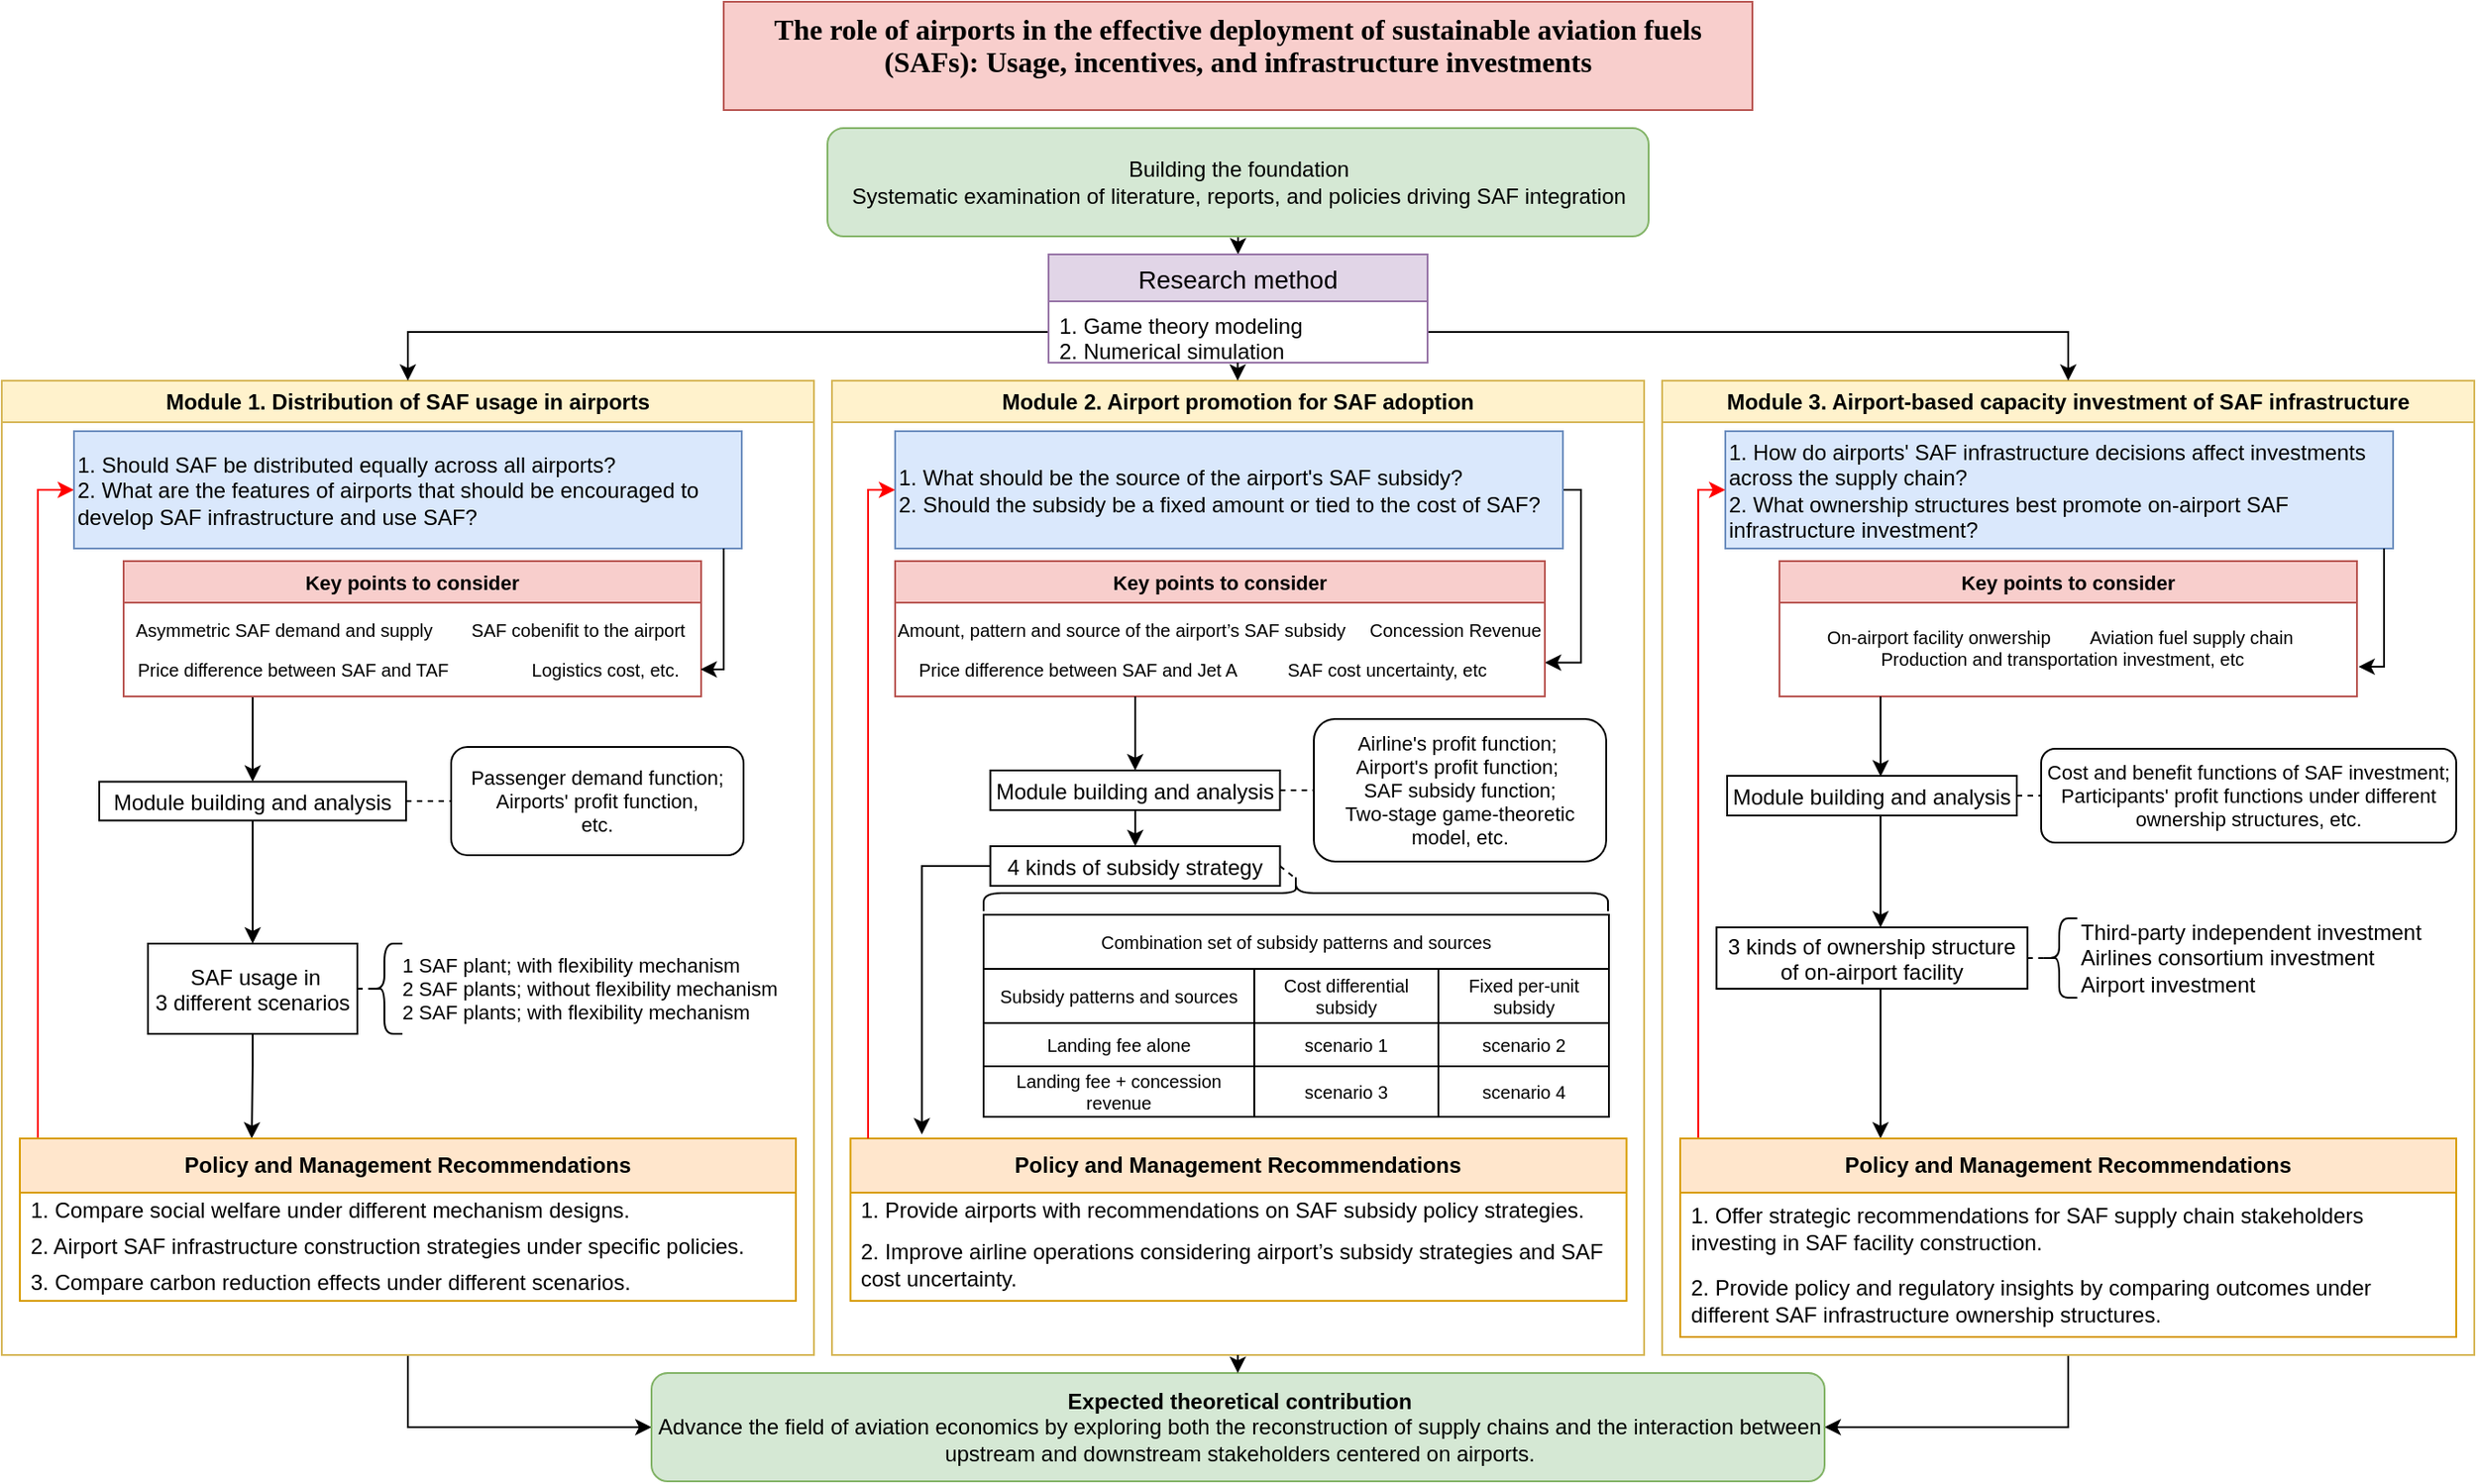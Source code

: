 <mxfile version="24.8.0">
  <diagram name="Page-1" id="e7e014a7-5840-1c2e-5031-d8a46d1fe8dd">
    <mxGraphModel dx="2603" dy="1645" grid="1" gridSize="10" guides="1" tooltips="1" connect="1" arrows="1" fold="1" page="1" pageScale="1" pageWidth="1169" pageHeight="826" background="none" math="0" shadow="0">
      <root>
        <mxCell id="0" />
        <mxCell id="1" parent="0" />
        <mxCell id="dX02OsiZjWg8V1MtrU-b-19" style="edgeStyle=orthogonalEdgeStyle;rounded=0;orthogonalLoop=1;jettySize=auto;html=1;entryX=0;entryY=0.5;entryDx=0;entryDy=0;" edge="1" parent="1" source="2" target="LJBLf-9OPQEesqbSQKG5-182">
          <mxGeometry relative="1" as="geometry" />
        </mxCell>
        <mxCell id="2" value="Module 1. Distribution of SAF usage in airports" style="swimlane;whiteSpace=wrap;fillColor=#fff2cc;strokeColor=#d6b656;" parent="1" vertex="1">
          <mxGeometry x="-270" y="140" width="450" height="540" as="geometry">
            <mxRectangle x="-270" y="142" width="90" height="30" as="alternateBounds" />
          </mxGeometry>
        </mxCell>
        <mxCell id="LJBLf-9OPQEesqbSQKG5-111" style="edgeStyle=orthogonalEdgeStyle;rounded=0;orthogonalLoop=1;jettySize=auto;html=1;entryX=0.5;entryY=0;entryDx=0;entryDy=0;fontFamily=Helvetica;fontSize=12;fontColor=default;" parent="2" source="8" target="10" edge="1">
          <mxGeometry relative="1" as="geometry" />
        </mxCell>
        <mxCell id="8" value="Module building and analysis" style="" parent="2" vertex="1">
          <mxGeometry x="54" y="222.25" width="170" height="21.5" as="geometry" />
        </mxCell>
        <mxCell id="rZtBLB-fVoA_DSwmURB1-14" style="edgeStyle=orthogonalEdgeStyle;rounded=0;orthogonalLoop=1;jettySize=auto;html=1;entryX=0.25;entryY=0;entryDx=0;entryDy=0;" parent="2" edge="1">
          <mxGeometry relative="1" as="geometry">
            <mxPoint x="139" y="338" as="sourcePoint" />
            <mxPoint x="138.5" y="420" as="targetPoint" />
            <Array as="points">
              <mxPoint x="139" y="379" />
              <mxPoint x="139" y="379" />
            </Array>
          </mxGeometry>
        </mxCell>
        <mxCell id="10" value=" SAF usage in&#xa;3 different scenarios" style="" parent="2" vertex="1">
          <mxGeometry x="81" y="312" width="116" height="50" as="geometry" />
        </mxCell>
        <mxCell id="LJBLf-9OPQEesqbSQKG5-52" value="Passenger demand function;&lt;div style=&quot;font-size: 11px;&quot;&gt;Airports&#39; profit function,&lt;/div&gt;&lt;div style=&quot;font-size: 11px;&quot;&gt;etc.&lt;/div&gt;" style="rounded=1;whiteSpace=wrap;html=1;fontSize=11;" parent="2" vertex="1">
          <mxGeometry x="249" y="203" width="162" height="60" as="geometry" />
        </mxCell>
        <mxCell id="LJBLf-9OPQEesqbSQKG5-56" value="" style="endArrow=none;dashed=1;html=1;rounded=0;exitX=1;exitY=0.5;exitDx=0;exitDy=0;entryX=0;entryY=0.5;entryDx=0;entryDy=0;" parent="2" source="8" target="LJBLf-9OPQEesqbSQKG5-52" edge="1">
          <mxGeometry width="50" height="50" relative="1" as="geometry">
            <mxPoint x="539" y="195" as="sourcePoint" />
            <mxPoint x="589" y="145" as="targetPoint" />
          </mxGeometry>
        </mxCell>
        <mxCell id="LJBLf-9OPQEesqbSQKG5-57" value="" style="shape=curlyBracket;whiteSpace=wrap;html=1;rounded=1;labelPosition=left;verticalLabelPosition=middle;align=right;verticalAlign=middle;size=0.5;rotation=0;" parent="2" vertex="1">
          <mxGeometry x="202" y="312" width="20" height="50" as="geometry" />
        </mxCell>
        <mxCell id="LJBLf-9OPQEesqbSQKG5-79" value="" style="endArrow=none;dashed=1;html=1;rounded=0;fontFamily=Helvetica;fontSize=12;fontColor=default;entryX=0.1;entryY=0.5;entryDx=0;entryDy=0;entryPerimeter=0;exitX=1;exitY=0.5;exitDx=0;exitDy=0;" parent="2" source="10" target="LJBLf-9OPQEesqbSQKG5-57" edge="1">
          <mxGeometry width="50" height="50" relative="1" as="geometry">
            <mxPoint x="169" y="305" as="sourcePoint" />
            <mxPoint x="219" y="255" as="targetPoint" />
          </mxGeometry>
        </mxCell>
        <mxCell id="rZtBLB-fVoA_DSwmURB1-30" style="edgeStyle=orthogonalEdgeStyle;rounded=0;orthogonalLoop=1;jettySize=auto;html=1;entryX=0;entryY=0.5;entryDx=0;entryDy=0;strokeColor=#FF0000;" parent="2" source="LJBLf-9OPQEesqbSQKG5-73" target="LJBLf-9OPQEesqbSQKG5-71" edge="1">
          <mxGeometry relative="1" as="geometry">
            <Array as="points">
              <mxPoint x="20" y="60" />
            </Array>
          </mxGeometry>
        </mxCell>
        <mxCell id="LJBLf-9OPQEesqbSQKG5-73" value="&lt;span style=&quot;font-weight: 700;&quot;&gt;Policy and Management Recommendations&lt;/span&gt;" style="swimlane;fontStyle=0;childLayout=stackLayout;horizontal=1;startSize=30;horizontalStack=0;resizeParent=1;resizeParentMax=0;resizeLast=0;collapsible=1;marginBottom=0;whiteSpace=wrap;html=1;align=center;verticalAlign=middle;fontFamily=Helvetica;fontSize=12;fillColor=#ffe6cc;strokeColor=#d79b00;" parent="2" vertex="1">
          <mxGeometry x="10" y="420" width="430" height="90" as="geometry" />
        </mxCell>
        <mxCell id="LJBLf-9OPQEesqbSQKG5-74" value="1. Compare social welfare under different mechanism designs." style="text;strokeColor=none;fillColor=none;align=left;verticalAlign=middle;spacingLeft=4;spacingRight=4;overflow=hidden;points=[[0,0.5],[1,0.5]];portConstraint=eastwest;rotatable=0;whiteSpace=wrap;html=1;fontFamily=Helvetica;fontSize=12;fontColor=default;" parent="LJBLf-9OPQEesqbSQKG5-73" vertex="1">
          <mxGeometry y="30" width="430" height="20" as="geometry" />
        </mxCell>
        <mxCell id="LJBLf-9OPQEesqbSQKG5-75" value="2. Airport SAF infrastructure construction strategies under specific policies." style="text;strokeColor=none;fillColor=none;align=left;verticalAlign=middle;spacingLeft=4;spacingRight=4;overflow=hidden;points=[[0,0.5],[1,0.5]];portConstraint=eastwest;rotatable=0;whiteSpace=wrap;html=1;fontFamily=Helvetica;fontSize=12;fontColor=default;" parent="LJBLf-9OPQEesqbSQKG5-73" vertex="1">
          <mxGeometry y="50" width="430" height="20" as="geometry" />
        </mxCell>
        <mxCell id="LJBLf-9OPQEesqbSQKG5-76" value="3. Compare carbon reduction effects under different scenarios." style="text;strokeColor=none;fillColor=none;align=left;verticalAlign=middle;spacingLeft=4;spacingRight=4;overflow=hidden;points=[[0,0.5],[1,0.5]];portConstraint=eastwest;rotatable=0;whiteSpace=wrap;html=1;fontFamily=Helvetica;fontSize=12;fontColor=default;" parent="LJBLf-9OPQEesqbSQKG5-73" vertex="1">
          <mxGeometry y="70" width="430" height="20" as="geometry" />
        </mxCell>
        <mxCell id="LJBLf-9OPQEesqbSQKG5-71" value="1. Should SAF be distributed equally across all airports?&amp;nbsp;&lt;div&gt;&lt;span style=&quot;background-color: initial;&quot;&gt;2. What are the features of airports that should be encouraged to develop SAF infrastructure and use SAF?&lt;/span&gt;&lt;br&gt;&lt;/div&gt;" style="text;strokeColor=#6c8ebf;fillColor=#dae8fc;html=1;whiteSpace=wrap;verticalAlign=middle;overflow=hidden;" parent="2" vertex="1">
          <mxGeometry x="40" y="28" width="370" height="65" as="geometry" />
        </mxCell>
        <mxCell id="LJBLf-9OPQEesqbSQKG5-60" value="&lt;span style=&quot;background-color: initial; font-size: 11px;&quot;&gt;1 SAF plant; with flexibility mechanism&amp;nbsp;&lt;/span&gt;&lt;br style=&quot;font-size: 11px;&quot;&gt;&lt;span style=&quot;background-color: initial; font-size: 11px;&quot;&gt;2 SAF plants; without flexibility mechanism&lt;/span&gt;&lt;br style=&quot;font-size: 11px;&quot;&gt;&lt;span style=&quot;background-color: initial; font-size: 11px;&quot;&gt;2 SAF plants; with flexibility mechanism&lt;/span&gt;" style="text;strokeColor=none;fillColor=none;html=1;whiteSpace=wrap;verticalAlign=middle;overflow=hidden;fontSize=11;" parent="2" vertex="1">
          <mxGeometry x="220" y="308" width="210" height="58" as="geometry" />
        </mxCell>
        <mxCell id="dX02OsiZjWg8V1MtrU-b-23" style="edgeStyle=orthogonalEdgeStyle;rounded=0;orthogonalLoop=1;jettySize=auto;html=1;entryX=0.5;entryY=0;entryDx=0;entryDy=0;" edge="1" parent="2" source="lu8GZyo01GJMkmbSmP88-20" target="8">
          <mxGeometry relative="1" as="geometry">
            <Array as="points">
              <mxPoint x="139" y="190" />
              <mxPoint x="139" y="190" />
            </Array>
          </mxGeometry>
        </mxCell>
        <mxCell id="lu8GZyo01GJMkmbSmP88-20" value="Key points to consider" style="swimlane;fillColor=#f8cecc;strokeColor=#b85450;fontSize=11;" parent="2" vertex="1">
          <mxGeometry x="67.5" y="100" width="320" height="75" as="geometry" />
        </mxCell>
        <mxCell id="lu8GZyo01GJMkmbSmP88-22" value="Asymmetric SAF demand and supply" style="text;html=1;align=center;verticalAlign=middle;resizable=0;points=[];autosize=1;strokeColor=none;fillColor=none;fontSize=10;" parent="lu8GZyo01GJMkmbSmP88-20" vertex="1">
          <mxGeometry x="-7" y="22.5" width="190" height="30" as="geometry" />
        </mxCell>
        <mxCell id="lu8GZyo01GJMkmbSmP88-24" value="&lt;font style=&quot;font-size: 10px;&quot;&gt;Price difference between SAF and TAF&lt;/font&gt;" style="text;html=1;align=center;verticalAlign=middle;resizable=0;points=[];autosize=1;strokeColor=none;fillColor=none;fontSize=9;" parent="lu8GZyo01GJMkmbSmP88-20" vertex="1">
          <mxGeometry x="-7" y="45" width="200" height="30" as="geometry" />
        </mxCell>
        <mxCell id="lu8GZyo01GJMkmbSmP88-21" value="SAF cobenifit to the airport" style="text;html=1;align=center;verticalAlign=middle;resizable=0;points=[];autosize=1;strokeColor=none;fillColor=none;fontSize=10;" parent="lu8GZyo01GJMkmbSmP88-20" vertex="1">
          <mxGeometry x="181" y="22.5" width="140" height="30" as="geometry" />
        </mxCell>
        <mxCell id="lu8GZyo01GJMkmbSmP88-23" value="Logistics cost, etc." style="text;html=1;align=center;verticalAlign=middle;resizable=0;points=[];autosize=1;strokeColor=none;fillColor=none;fontSize=10;" parent="lu8GZyo01GJMkmbSmP88-20" vertex="1">
          <mxGeometry x="211" y="45" width="110" height="30" as="geometry" />
        </mxCell>
        <mxCell id="rZtBLB-fVoA_DSwmURB1-32" style="edgeStyle=orthogonalEdgeStyle;rounded=0;orthogonalLoop=1;jettySize=auto;html=1;entryX=0.988;entryY=0.5;entryDx=0;entryDy=0;entryPerimeter=0;" parent="2" source="LJBLf-9OPQEesqbSQKG5-71" target="lu8GZyo01GJMkmbSmP88-23" edge="1">
          <mxGeometry relative="1" as="geometry">
            <Array as="points">
              <mxPoint x="400" y="160" />
            </Array>
          </mxGeometry>
        </mxCell>
        <mxCell id="3" value="Module 2. Airport promotion for SAF adoption" style="swimlane;whiteSpace=wrap;fillColor=#fff2cc;strokeColor=#d6b656;" parent="1" vertex="1">
          <mxGeometry x="190" y="140" width="450" height="540" as="geometry" />
        </mxCell>
        <mxCell id="dX02OsiZjWg8V1MtrU-b-27" style="edgeStyle=orthogonalEdgeStyle;rounded=0;orthogonalLoop=1;jettySize=auto;html=1;entryX=1;entryY=0.75;entryDx=0;entryDy=0;" edge="1" parent="3" source="LJBLf-9OPQEesqbSQKG5-85" target="lu8GZyo01GJMkmbSmP88-28">
          <mxGeometry relative="1" as="geometry">
            <Array as="points">
              <mxPoint x="415" y="61" />
              <mxPoint x="415" y="156" />
            </Array>
          </mxGeometry>
        </mxCell>
        <mxCell id="LJBLf-9OPQEesqbSQKG5-85" value="1. What should be the source of the airport&#39;s SAF subsidy?&amp;nbsp;&lt;div&gt;2. Should the subsidy be a fixed amount or tied to the cost of SAF?&amp;nbsp;&lt;/div&gt;" style="text;strokeColor=#6c8ebf;fillColor=#dae8fc;html=1;whiteSpace=wrap;verticalAlign=middle;overflow=hidden;" parent="3" vertex="1">
          <mxGeometry x="35" y="28" width="370" height="65" as="geometry" />
        </mxCell>
        <mxCell id="LJBLf-9OPQEesqbSQKG5-116" style="edgeStyle=orthogonalEdgeStyle;rounded=0;orthogonalLoop=1;jettySize=auto;html=1;entryX=0.5;entryY=0;entryDx=0;entryDy=0;fontFamily=Helvetica;fontSize=12;fontColor=default;" parent="3" source="LJBLf-9OPQEesqbSQKG5-117" target="LJBLf-9OPQEesqbSQKG5-118" edge="1">
          <mxGeometry relative="1" as="geometry" />
        </mxCell>
        <mxCell id="LJBLf-9OPQEesqbSQKG5-117" value="Module building and analysis" style="" parent="3" vertex="1">
          <mxGeometry x="87.75" y="216" width="160.5" height="22" as="geometry" />
        </mxCell>
        <mxCell id="LJBLf-9OPQEesqbSQKG5-118" value="4 kinds of subsidy strategy" style="" parent="3" vertex="1">
          <mxGeometry x="87.75" y="258" width="160.5" height="22" as="geometry" />
        </mxCell>
        <mxCell id="LJBLf-9OPQEesqbSQKG5-119" value="Airline&#39;s profit function;&amp;nbsp;&lt;div&gt;Airport&#39;s profit function;&amp;nbsp;&lt;/div&gt;&lt;div&gt;SAF subsidy function;&lt;br&gt;&lt;div style=&quot;font-size: 11px;&quot;&gt;Two-stage game-theoretic model,&amp;nbsp;&lt;span style=&quot;background-color: initial; font-size: 11px;&quot;&gt;etc.&lt;/span&gt;&lt;/div&gt;&lt;/div&gt;" style="rounded=1;whiteSpace=wrap;html=1;fontSize=11;" parent="3" vertex="1">
          <mxGeometry x="267" y="187.5" width="162" height="79" as="geometry" />
        </mxCell>
        <mxCell id="LJBLf-9OPQEesqbSQKG5-120" value="" style="endArrow=none;dashed=1;html=1;rounded=0;exitX=1;exitY=0.5;exitDx=0;exitDy=0;entryX=0;entryY=0.5;entryDx=0;entryDy=0;" parent="3" source="LJBLf-9OPQEesqbSQKG5-117" target="LJBLf-9OPQEesqbSQKG5-119" edge="1">
          <mxGeometry width="50" height="50" relative="1" as="geometry">
            <mxPoint x="548.5" y="210" as="sourcePoint" />
            <mxPoint x="598.5" y="160" as="targetPoint" />
          </mxGeometry>
        </mxCell>
        <mxCell id="LJBLf-9OPQEesqbSQKG5-121" value="" style="shape=curlyBracket;whiteSpace=wrap;html=1;rounded=1;labelPosition=left;verticalLabelPosition=middle;align=right;verticalAlign=middle;size=0.5;rotation=90;" parent="3" vertex="1">
          <mxGeometry x="247" y="111" width="20" height="346" as="geometry" />
        </mxCell>
        <mxCell id="LJBLf-9OPQEesqbSQKG5-122" value="" style="endArrow=none;dashed=1;html=1;rounded=0;fontFamily=Helvetica;fontSize=12;fontColor=default;entryX=0.1;entryY=0.5;entryDx=0;entryDy=0;entryPerimeter=0;exitX=1;exitY=0.5;exitDx=0;exitDy=0;" parent="3" source="LJBLf-9OPQEesqbSQKG5-118" target="LJBLf-9OPQEesqbSQKG5-121" edge="1">
          <mxGeometry width="50" height="50" relative="1" as="geometry">
            <mxPoint x="167" y="326" as="sourcePoint" />
            <mxPoint x="228.5" y="217" as="targetPoint" />
          </mxGeometry>
        </mxCell>
        <mxCell id="LJBLf-9OPQEesqbSQKG5-123" value="Combination set of subsidy patterns and sources" style="shape=table;startSize=30;container=1;collapsible=0;childLayout=tableLayout;strokeColor=default;align=center;verticalAlign=middle;fillColor=none;gradientColor=none;fontSize=10;" parent="3" vertex="1">
          <mxGeometry x="84" y="296" width="346.5" height="112" as="geometry" />
        </mxCell>
        <mxCell id="LJBLf-9OPQEesqbSQKG5-124" value="" style="shape=tableRow;horizontal=0;startSize=0;swimlaneHead=0;swimlaneBody=0;strokeColor=inherit;top=0;left=0;bottom=0;right=0;collapsible=0;dropTarget=0;fillColor=none;points=[[0,0.5],[1,0.5]];portConstraint=eastwest;fontSize=16;align=left;verticalAlign=middle;fontFamily=Helvetica;fontColor=default;" parent="LJBLf-9OPQEesqbSQKG5-123" vertex="1">
          <mxGeometry y="30" width="346.5" height="30" as="geometry" />
        </mxCell>
        <mxCell id="LJBLf-9OPQEesqbSQKG5-125" value="Subsidy patterns and sources" style="shape=partialRectangle;html=1;whiteSpace=wrap;connectable=0;strokeColor=inherit;overflow=hidden;fillColor=none;top=0;left=0;bottom=0;right=0;pointerEvents=1;align=center;verticalAlign=middle;fontSize=10;" parent="LJBLf-9OPQEesqbSQKG5-124" vertex="1">
          <mxGeometry width="150" height="30" as="geometry">
            <mxRectangle width="150" height="30" as="alternateBounds" />
          </mxGeometry>
        </mxCell>
        <mxCell id="LJBLf-9OPQEesqbSQKG5-126" value="Cost differential subsidy" style="shape=partialRectangle;html=1;whiteSpace=wrap;connectable=0;strokeColor=inherit;overflow=hidden;fillColor=none;top=0;left=0;bottom=0;right=0;pointerEvents=1;align=center;verticalAlign=middle;fontSize=10;" parent="LJBLf-9OPQEesqbSQKG5-124" vertex="1">
          <mxGeometry x="150" width="102" height="30" as="geometry">
            <mxRectangle width="102" height="30" as="alternateBounds" />
          </mxGeometry>
        </mxCell>
        <mxCell id="LJBLf-9OPQEesqbSQKG5-127" value="Fixed per-unit subsidy" style="shape=partialRectangle;html=1;whiteSpace=wrap;connectable=0;strokeColor=inherit;overflow=hidden;fillColor=none;top=0;left=0;bottom=0;right=0;pointerEvents=1;align=center;verticalAlign=middle;fontSize=10;" parent="LJBLf-9OPQEesqbSQKG5-124" vertex="1">
          <mxGeometry x="252" width="95" height="30" as="geometry">
            <mxRectangle width="95" height="30" as="alternateBounds" />
          </mxGeometry>
        </mxCell>
        <mxCell id="LJBLf-9OPQEesqbSQKG5-128" value="" style="shape=tableRow;horizontal=0;startSize=0;swimlaneHead=0;swimlaneBody=0;strokeColor=inherit;top=0;left=0;bottom=0;right=0;collapsible=0;dropTarget=0;fillColor=none;points=[[0,0.5],[1,0.5]];portConstraint=eastwest;fontSize=16;align=left;verticalAlign=middle;fontFamily=Helvetica;fontColor=default;" parent="LJBLf-9OPQEesqbSQKG5-123" vertex="1">
          <mxGeometry y="60" width="346.5" height="24" as="geometry" />
        </mxCell>
        <mxCell id="LJBLf-9OPQEesqbSQKG5-129" value="Landing fee alone" style="shape=partialRectangle;html=1;whiteSpace=wrap;connectable=0;strokeColor=inherit;overflow=hidden;fillColor=none;top=0;left=0;bottom=0;right=0;pointerEvents=1;align=center;verticalAlign=middle;fontSize=10;" parent="LJBLf-9OPQEesqbSQKG5-128" vertex="1">
          <mxGeometry width="150" height="24" as="geometry">
            <mxRectangle width="150" height="24" as="alternateBounds" />
          </mxGeometry>
        </mxCell>
        <mxCell id="LJBLf-9OPQEesqbSQKG5-130" value="scenario 1" style="shape=partialRectangle;html=1;whiteSpace=wrap;connectable=0;strokeColor=inherit;overflow=hidden;fillColor=none;top=0;left=0;bottom=0;right=0;pointerEvents=1;fontSize=10;align=center;verticalAlign=middle;fontFamily=Helvetica;fontColor=default;" parent="LJBLf-9OPQEesqbSQKG5-128" vertex="1">
          <mxGeometry x="150" width="102" height="24" as="geometry">
            <mxRectangle width="102" height="24" as="alternateBounds" />
          </mxGeometry>
        </mxCell>
        <mxCell id="LJBLf-9OPQEesqbSQKG5-131" value="scenario 2" style="shape=partialRectangle;html=1;whiteSpace=wrap;connectable=0;strokeColor=inherit;overflow=hidden;fillColor=none;top=0;left=0;bottom=0;right=0;pointerEvents=1;fontSize=10;align=center;verticalAlign=middle;fontFamily=Helvetica;fontColor=default;" parent="LJBLf-9OPQEesqbSQKG5-128" vertex="1">
          <mxGeometry x="252" width="95" height="24" as="geometry">
            <mxRectangle width="95" height="24" as="alternateBounds" />
          </mxGeometry>
        </mxCell>
        <mxCell id="LJBLf-9OPQEesqbSQKG5-132" value="" style="shape=tableRow;horizontal=0;startSize=0;swimlaneHead=0;swimlaneBody=0;strokeColor=inherit;top=0;left=0;bottom=0;right=0;collapsible=0;dropTarget=0;fillColor=none;points=[[0,0.5],[1,0.5]];portConstraint=eastwest;fontSize=16;align=left;verticalAlign=middle;fontFamily=Helvetica;fontColor=default;" parent="LJBLf-9OPQEesqbSQKG5-123" vertex="1">
          <mxGeometry y="84" width="346.5" height="28" as="geometry" />
        </mxCell>
        <mxCell id="LJBLf-9OPQEesqbSQKG5-133" value="Landing fee + concession revenue" style="shape=partialRectangle;html=1;whiteSpace=wrap;connectable=0;strokeColor=inherit;overflow=hidden;fillColor=none;top=0;left=0;bottom=0;right=0;pointerEvents=1;align=center;verticalAlign=middle;fontSize=10;" parent="LJBLf-9OPQEesqbSQKG5-132" vertex="1">
          <mxGeometry width="150" height="28" as="geometry">
            <mxRectangle width="150" height="28" as="alternateBounds" />
          </mxGeometry>
        </mxCell>
        <mxCell id="LJBLf-9OPQEesqbSQKG5-134" value="scenario 3" style="shape=partialRectangle;html=1;whiteSpace=wrap;connectable=0;strokeColor=inherit;overflow=hidden;fillColor=none;top=0;left=0;bottom=0;right=0;pointerEvents=1;fontSize=10;align=center;verticalAlign=middle;fontFamily=Helvetica;fontColor=default;" parent="LJBLf-9OPQEesqbSQKG5-132" vertex="1">
          <mxGeometry x="150" width="102" height="28" as="geometry">
            <mxRectangle width="102" height="28" as="alternateBounds" />
          </mxGeometry>
        </mxCell>
        <mxCell id="LJBLf-9OPQEesqbSQKG5-135" value="scenario 4" style="shape=partialRectangle;html=1;whiteSpace=wrap;connectable=0;strokeColor=inherit;overflow=hidden;fillColor=none;top=0;left=0;bottom=0;right=0;pointerEvents=1;fontSize=10;align=center;verticalAlign=middle;fontFamily=Helvetica;fontColor=default;" parent="LJBLf-9OPQEesqbSQKG5-132" vertex="1">
          <mxGeometry x="252" width="95" height="28" as="geometry">
            <mxRectangle width="95" height="28" as="alternateBounds" />
          </mxGeometry>
        </mxCell>
        <mxCell id="LJBLf-9OPQEesqbSQKG5-137" value="&lt;span style=&quot;font-weight: 700;&quot;&gt;Policy and Management Recommendations&lt;/span&gt;" style="swimlane;fontStyle=0;childLayout=stackLayout;horizontal=1;startSize=30;horizontalStack=0;resizeParent=1;resizeParentMax=0;resizeLast=0;collapsible=1;marginBottom=0;whiteSpace=wrap;html=1;align=center;verticalAlign=middle;fontFamily=Helvetica;fontSize=12;fillColor=#ffe6cc;strokeColor=#d79b00;" parent="3" vertex="1">
          <mxGeometry x="10.25" y="420" width="430" height="90" as="geometry" />
        </mxCell>
        <mxCell id="LJBLf-9OPQEesqbSQKG5-138" value="1. Provide airports with recommendations on SAF subsidy policy strategies." style="text;strokeColor=none;fillColor=none;align=left;verticalAlign=middle;spacingLeft=4;spacingRight=4;overflow=hidden;points=[[0,0.5],[1,0.5]];portConstraint=eastwest;rotatable=0;whiteSpace=wrap;html=1;fontFamily=Helvetica;fontSize=12;fontColor=default;" parent="LJBLf-9OPQEesqbSQKG5-137" vertex="1">
          <mxGeometry y="30" width="430" height="20" as="geometry" />
        </mxCell>
        <mxCell id="LJBLf-9OPQEesqbSQKG5-139" value="2. Improve airline operations considering airport’s subsidy strategies and SAF cost uncertainty." style="text;strokeColor=none;fillColor=none;align=left;verticalAlign=middle;spacingLeft=4;spacingRight=4;overflow=hidden;points=[[0,0.5],[1,0.5]];portConstraint=eastwest;rotatable=0;whiteSpace=wrap;html=1;fontFamily=Helvetica;fontSize=12;fontColor=default;" parent="LJBLf-9OPQEesqbSQKG5-137" vertex="1">
          <mxGeometry y="50" width="430" height="40" as="geometry" />
        </mxCell>
        <mxCell id="lu8GZyo01GJMkmbSmP88-28" value="Key points to consider" style="swimlane;fillColor=#f8cecc;strokeColor=#b85450;fontSize=11;" parent="3" vertex="1">
          <mxGeometry x="35" y="100" width="360" height="75" as="geometry" />
        </mxCell>
        <mxCell id="lu8GZyo01GJMkmbSmP88-30" value="Amount, pattern and source of the airport’s SAF subsidy" style="text;html=1;align=center;verticalAlign=middle;resizable=0;points=[];autosize=1;strokeColor=none;fillColor=none;fontSize=10;" parent="lu8GZyo01GJMkmbSmP88-28" vertex="1">
          <mxGeometry x="-10" y="22.5" width="270" height="30" as="geometry" />
        </mxCell>
        <mxCell id="lu8GZyo01GJMkmbSmP88-32" value="Price difference between SAF and Jet A&amp;nbsp; &amp;nbsp; &amp;nbsp; &amp;nbsp; &amp;nbsp; SAF cost uncertainty, etc" style="text;html=1;align=center;verticalAlign=middle;resizable=0;points=[];autosize=1;strokeColor=none;fillColor=none;fontSize=10;" parent="lu8GZyo01GJMkmbSmP88-28" vertex="1">
          <mxGeometry y="45" width="340" height="30" as="geometry" />
        </mxCell>
        <mxCell id="dX02OsiZjWg8V1MtrU-b-26" value="&lt;span style=&quot;font-size: 10px;&quot;&gt;Concession Revenue&lt;/span&gt;" style="text;html=1;align=center;verticalAlign=middle;resizable=0;points=[];autosize=1;strokeColor=none;fillColor=none;fontSize=10;" vertex="1" parent="lu8GZyo01GJMkmbSmP88-28">
          <mxGeometry x="250" y="22.5" width="120" height="30" as="geometry" />
        </mxCell>
        <mxCell id="lu8GZyo01GJMkmbSmP88-34" style="edgeStyle=orthogonalEdgeStyle;rounded=0;orthogonalLoop=1;jettySize=auto;html=1;entryX=0.5;entryY=0;entryDx=0;entryDy=0;" parent="3" source="lu8GZyo01GJMkmbSmP88-32" target="LJBLf-9OPQEesqbSQKG5-117" edge="1">
          <mxGeometry relative="1" as="geometry">
            <Array as="points">
              <mxPoint x="168" y="198" />
              <mxPoint x="168" y="198" />
            </Array>
          </mxGeometry>
        </mxCell>
        <mxCell id="rZtBLB-fVoA_DSwmURB1-21" style="edgeStyle=orthogonalEdgeStyle;rounded=0;orthogonalLoop=1;jettySize=auto;html=1;entryX=0;entryY=0.5;entryDx=0;entryDy=0;strokeColor=#FF0000;" parent="3" source="LJBLf-9OPQEesqbSQKG5-137" target="LJBLf-9OPQEesqbSQKG5-85" edge="1">
          <mxGeometry relative="1" as="geometry">
            <Array as="points">
              <mxPoint x="20" y="61" />
            </Array>
          </mxGeometry>
        </mxCell>
        <mxCell id="rZtBLB-fVoA_DSwmURB1-28" style="edgeStyle=orthogonalEdgeStyle;rounded=0;orthogonalLoop=1;jettySize=auto;html=1;entryX=0.092;entryY=-0.025;entryDx=0;entryDy=0;entryPerimeter=0;" parent="3" source="LJBLf-9OPQEesqbSQKG5-118" target="LJBLf-9OPQEesqbSQKG5-137" edge="1">
          <mxGeometry relative="1" as="geometry">
            <Array as="points">
              <mxPoint x="50" y="269" />
            </Array>
          </mxGeometry>
        </mxCell>
        <mxCell id="dX02OsiZjWg8V1MtrU-b-21" style="edgeStyle=orthogonalEdgeStyle;rounded=0;orthogonalLoop=1;jettySize=auto;html=1;entryX=1;entryY=0.5;entryDx=0;entryDy=0;" edge="1" parent="1" source="4" target="LJBLf-9OPQEesqbSQKG5-182">
          <mxGeometry relative="1" as="geometry" />
        </mxCell>
        <mxCell id="4" value="Module 3. Airport-based capacity investment of SAF infrastructure" style="swimlane;whiteSpace=wrap;fillColor=#fff2cc;strokeColor=#d6b656;" parent="1" vertex="1">
          <mxGeometry x="650" y="140" width="450" height="540" as="geometry" />
        </mxCell>
        <mxCell id="LJBLf-9OPQEesqbSQKG5-153" value="&lt;div&gt;1. How do airports&#39; SAF infrastructure decisions affect investments across the supply chain?&lt;/div&gt;&lt;div&gt;2. What ownership structures best promote on-airport SAF infrastructure investment?&lt;/div&gt;" style="text;strokeColor=#6c8ebf;fillColor=#dae8fc;html=1;whiteSpace=wrap;verticalAlign=middle;overflow=hidden;" parent="4" vertex="1">
          <mxGeometry x="35" y="28" width="370" height="65" as="geometry" />
        </mxCell>
        <mxCell id="LJBLf-9OPQEesqbSQKG5-172" value="" style="edgeStyle=orthogonalEdgeStyle;rounded=0;orthogonalLoop=1;jettySize=auto;html=1;fontFamily=Helvetica;fontSize=12;fontColor=default;" parent="4" source="LJBLf-9OPQEesqbSQKG5-156" target="LJBLf-9OPQEesqbSQKG5-158" edge="1">
          <mxGeometry relative="1" as="geometry">
            <Array as="points">
              <mxPoint x="121" y="245" />
              <mxPoint x="121" y="245" />
            </Array>
          </mxGeometry>
        </mxCell>
        <mxCell id="LJBLf-9OPQEesqbSQKG5-156" value="Module building and analysis" style="" parent="4" vertex="1">
          <mxGeometry x="36" y="219" width="160.5" height="22" as="geometry" />
        </mxCell>
        <mxCell id="LJBLf-9OPQEesqbSQKG5-157" value="Cost and benefit functions of SAF investment;&lt;div&gt;Participants&#39; profit functions under different ownership structures, etc.&lt;br&gt;&lt;/div&gt;" style="rounded=1;whiteSpace=wrap;html=1;fontSize=11;" parent="4" vertex="1">
          <mxGeometry x="210" y="204" width="230" height="52" as="geometry" />
        </mxCell>
        <mxCell id="rZtBLB-fVoA_DSwmURB1-25" style="edgeStyle=orthogonalEdgeStyle;rounded=0;orthogonalLoop=1;jettySize=auto;html=1;" parent="4" edge="1">
          <mxGeometry relative="1" as="geometry">
            <mxPoint x="121" y="420" as="targetPoint" />
            <mxPoint x="121" y="337.0" as="sourcePoint" />
            <Array as="points">
              <mxPoint x="121" y="374" />
              <mxPoint x="121" y="374" />
            </Array>
          </mxGeometry>
        </mxCell>
        <mxCell id="LJBLf-9OPQEesqbSQKG5-158" value="3 kinds of ownership structure&#xa;of on-airport facility" style="" parent="4" vertex="1">
          <mxGeometry x="30.13" y="303" width="172.25" height="34" as="geometry" />
        </mxCell>
        <mxCell id="LJBLf-9OPQEesqbSQKG5-159" value="" style="shape=curlyBracket;whiteSpace=wrap;html=1;rounded=1;labelPosition=left;verticalLabelPosition=middle;align=right;verticalAlign=middle;size=0.5;rotation=0;" parent="4" vertex="1">
          <mxGeometry x="210" y="298" width="20" height="44" as="geometry" />
        </mxCell>
        <mxCell id="LJBLf-9OPQEesqbSQKG5-161" value="" style="endArrow=none;dashed=1;html=1;rounded=0;fontFamily=Helvetica;fontSize=12;fontColor=default;entryX=0.1;entryY=0.5;entryDx=0;entryDy=0;entryPerimeter=0;exitX=1;exitY=0.5;exitDx=0;exitDy=0;" parent="4" source="LJBLf-9OPQEesqbSQKG5-158" target="LJBLf-9OPQEesqbSQKG5-159" edge="1">
          <mxGeometry width="50" height="50" relative="1" as="geometry">
            <mxPoint x="127.25" y="288" as="sourcePoint" />
            <mxPoint x="177.25" y="238" as="targetPoint" />
          </mxGeometry>
        </mxCell>
        <mxCell id="rZtBLB-fVoA_DSwmURB1-29" style="edgeStyle=orthogonalEdgeStyle;rounded=0;orthogonalLoop=1;jettySize=auto;html=1;entryX=0;entryY=0.5;entryDx=0;entryDy=0;strokeColor=#FF0000;" parent="4" source="LJBLf-9OPQEesqbSQKG5-163" target="LJBLf-9OPQEesqbSQKG5-153" edge="1">
          <mxGeometry relative="1" as="geometry">
            <Array as="points">
              <mxPoint x="20" y="60" />
            </Array>
          </mxGeometry>
        </mxCell>
        <mxCell id="LJBLf-9OPQEesqbSQKG5-163" value="&lt;span style=&quot;font-weight: 700;&quot;&gt;Policy and Management Recommendations&lt;/span&gt;" style="swimlane;fontStyle=0;childLayout=stackLayout;horizontal=1;startSize=30;horizontalStack=0;resizeParent=1;resizeParentMax=0;resizeLast=0;collapsible=1;marginBottom=0;whiteSpace=wrap;html=1;align=center;verticalAlign=middle;fontFamily=Helvetica;fontSize=12;fillColor=#ffe6cc;strokeColor=#d79b00;" parent="4" vertex="1">
          <mxGeometry x="10" y="420" width="430" height="110" as="geometry" />
        </mxCell>
        <mxCell id="LJBLf-9OPQEesqbSQKG5-165" value="1. Offer strategic recommendations for&amp;nbsp;SAF supply chain stakeholders investing in SAF facility construction." style="text;strokeColor=none;fillColor=none;align=left;verticalAlign=middle;spacingLeft=4;spacingRight=4;overflow=hidden;points=[[0,0.5],[1,0.5]];portConstraint=eastwest;rotatable=0;whiteSpace=wrap;html=1;fontFamily=Helvetica;fontSize=12;fontColor=default;" parent="LJBLf-9OPQEesqbSQKG5-163" vertex="1">
          <mxGeometry y="30" width="430" height="40" as="geometry" />
        </mxCell>
        <mxCell id="LJBLf-9OPQEesqbSQKG5-166" value="2. Provide policy and regulatory insights by comparing outcomes under different SAF infrastructure ownership structures." style="text;strokeColor=none;fillColor=none;align=left;verticalAlign=middle;spacingLeft=4;spacingRight=4;overflow=hidden;points=[[0,0.5],[1,0.5]];portConstraint=eastwest;rotatable=0;whiteSpace=wrap;html=1;fontFamily=Helvetica;fontSize=12;fontColor=default;" parent="LJBLf-9OPQEesqbSQKG5-163" vertex="1">
          <mxGeometry y="70" width="430" height="40" as="geometry" />
        </mxCell>
        <mxCell id="LJBLf-9OPQEesqbSQKG5-167" value="" style="endArrow=none;dashed=1;html=1;rounded=0;fontFamily=Helvetica;fontSize=12;fontColor=default;entryX=0;entryY=0.5;entryDx=0;entryDy=0;exitX=1;exitY=0.5;exitDx=0;exitDy=0;" parent="4" source="LJBLf-9OPQEesqbSQKG5-156" target="LJBLf-9OPQEesqbSQKG5-157" edge="1">
          <mxGeometry width="50" height="50" relative="1" as="geometry">
            <mxPoint x="-144" y="292" as="sourcePoint" />
            <mxPoint x="-94" y="242" as="targetPoint" />
          </mxGeometry>
        </mxCell>
        <mxCell id="lu8GZyo01GJMkmbSmP88-36" value="Key points to consider" style="swimlane;fillColor=#f8cecc;strokeColor=#b85450;fontSize=11;" parent="4" vertex="1">
          <mxGeometry x="65" y="100" width="320" height="75" as="geometry" />
        </mxCell>
        <mxCell id="lu8GZyo01GJMkmbSmP88-43" value="&lt;font style=&quot;font-size: 10px;&quot;&gt;On-airport facility onwership&amp;nbsp; &amp;nbsp; &amp;nbsp; &amp;nbsp; Aviation fuel supply chain&lt;/font&gt;&lt;div&gt;&lt;div style=&quot;font-size: 10px;&quot;&gt;&lt;font style=&quot;font-size: 10px;&quot;&gt;&amp;nbsp;Production and transportation investment, etc&lt;/font&gt;&lt;/div&gt;&lt;/div&gt;" style="text;html=1;align=center;verticalAlign=middle;resizable=0;points=[];autosize=1;strokeColor=none;fillColor=none;fontSize=10;" parent="lu8GZyo01GJMkmbSmP88-36" vertex="1">
          <mxGeometry x="15" y="27.5" width="280" height="40" as="geometry" />
        </mxCell>
        <mxCell id="rZtBLB-fVoA_DSwmURB1-27" style="edgeStyle=orthogonalEdgeStyle;rounded=0;orthogonalLoop=1;jettySize=auto;html=1;entryX=0.53;entryY=0.017;entryDx=0;entryDy=0;entryPerimeter=0;" parent="4" source="lu8GZyo01GJMkmbSmP88-36" target="LJBLf-9OPQEesqbSQKG5-156" edge="1">
          <mxGeometry relative="1" as="geometry">
            <Array as="points">
              <mxPoint x="121" y="190" />
              <mxPoint x="121" y="190" />
            </Array>
          </mxGeometry>
        </mxCell>
        <mxCell id="dX02OsiZjWg8V1MtrU-b-18" style="edgeStyle=orthogonalEdgeStyle;rounded=0;orthogonalLoop=1;jettySize=auto;html=1;entryX=1.006;entryY=0.617;entryDx=0;entryDy=0;entryPerimeter=0;" edge="1" parent="4" source="LJBLf-9OPQEesqbSQKG5-153">
          <mxGeometry relative="1" as="geometry">
            <mxPoint x="385.84" y="158.51" as="targetPoint" />
            <Array as="points">
              <mxPoint x="400" y="159" />
            </Array>
          </mxGeometry>
        </mxCell>
        <mxCell id="dX02OsiZjWg8V1MtrU-b-24" value="&lt;div&gt;Third-party independent investment&lt;/div&gt;&lt;div&gt;Airlines consortium investment&lt;/div&gt;&lt;div&gt;Airport investment&lt;/div&gt;" style="text;html=1;align=left;verticalAlign=middle;resizable=0;points=[];autosize=1;strokeColor=none;fillColor=none;" vertex="1" parent="4">
          <mxGeometry x="230" y="290" width="210" height="60" as="geometry" />
        </mxCell>
        <mxCell id="LJBLf-9OPQEesqbSQKG5-42" value="&lt;p class=&quot;MsoNormal&quot; style=&quot;margin: 0cm 0cm 8pt; line-height: normal; font-size: 11pt; font-family: DengXian;&quot;&gt;&lt;b&gt;&lt;span lang=&quot;EN-US&quot; style=&quot;font-size: 12pt; font-family: &amp;quot;Times New Roman&amp;quot;, serif;&quot;&gt;The role of airports in the effective deployment of sustainable aviation fuels (SAFs): Usage, incentives, and infrastructure investments&lt;/span&gt;&lt;/b&gt;&lt;/p&gt;" style="rounded=0;whiteSpace=wrap;html=1;align=center;verticalAlign=top;fillColor=#f8cecc;strokeColor=#b85450;" parent="1" vertex="1">
          <mxGeometry x="130" y="-70" width="570" height="60" as="geometry" />
        </mxCell>
        <mxCell id="LJBLf-9OPQEesqbSQKG5-178" style="edgeStyle=orthogonalEdgeStyle;rounded=0;orthogonalLoop=1;jettySize=auto;html=1;entryX=0.5;entryY=0;entryDx=0;entryDy=0;fontFamily=Helvetica;fontSize=12;fontColor=default;exitX=0;exitY=0.5;exitDx=0;exitDy=0;" parent="1" source="dX02OsiZjWg8V1MtrU-b-12" target="2" edge="1">
          <mxGeometry relative="1" as="geometry" />
        </mxCell>
        <mxCell id="LJBLf-9OPQEesqbSQKG5-179" style="edgeStyle=orthogonalEdgeStyle;rounded=0;orthogonalLoop=1;jettySize=auto;html=1;entryX=0.5;entryY=0;entryDx=0;entryDy=0;fontFamily=Helvetica;fontSize=12;fontColor=default;exitX=1;exitY=0.5;exitDx=0;exitDy=0;" parent="1" source="dX02OsiZjWg8V1MtrU-b-12" target="4" edge="1">
          <mxGeometry relative="1" as="geometry" />
        </mxCell>
        <mxCell id="hJHTV0z6u4LJT8JF5f5R-11" style="edgeStyle=orthogonalEdgeStyle;rounded=0;orthogonalLoop=1;jettySize=auto;html=1;exitX=0.5;exitY=1;exitDx=0;exitDy=0;entryX=0.5;entryY=0;entryDx=0;entryDy=0;" parent="1" source="LJBLf-9OPQEesqbSQKG5-44" target="dX02OsiZjWg8V1MtrU-b-11" edge="1">
          <mxGeometry relative="1" as="geometry" />
        </mxCell>
        <mxCell id="LJBLf-9OPQEesqbSQKG5-44" value="Building the foundation&lt;div&gt;Systematic examination of literature, reports, and policies driving SAF integration&lt;/div&gt;" style="rounded=1;whiteSpace=wrap;html=1;fillColor=#d5e8d4;strokeColor=#82b366;" parent="1" vertex="1">
          <mxGeometry x="187.5" width="455" height="60" as="geometry" />
        </mxCell>
        <mxCell id="LJBLf-9OPQEesqbSQKG5-182" value="&lt;div style=&quot;text-align: center;&quot;&gt;&lt;b&gt;&lt;font style=&quot;font-size: 12px;&quot;&gt;Expected theoretical contribution&lt;/font&gt;&lt;/b&gt;&lt;/div&gt;&lt;div style=&quot;text-align: center;&quot;&gt;Advance the field of aviation economics by exploring both the reconstruction of supply chains and the interaction between upstream and downstream stakeholders centered on airports.&lt;br&gt;&lt;/div&gt;" style="rounded=1;whiteSpace=wrap;html=1;align=left;verticalAlign=middle;fontFamily=Helvetica;fontSize=12;fillColor=#d5e8d4;strokeColor=#82b366;" parent="1" vertex="1">
          <mxGeometry x="90" y="690" width="650" height="60" as="geometry" />
        </mxCell>
        <mxCell id="dX02OsiZjWg8V1MtrU-b-11" value="Research method" style="swimlane;fontStyle=0;childLayout=stackLayout;horizontal=1;startSize=26;horizontalStack=0;resizeParent=1;resizeParentMax=0;resizeLast=0;collapsible=1;marginBottom=0;align=center;fontSize=14;fillColor=#e1d5e7;strokeColor=#9673a6;" vertex="1" parent="1">
          <mxGeometry x="310" y="70" width="210" height="60" as="geometry" />
        </mxCell>
        <mxCell id="dX02OsiZjWg8V1MtrU-b-12" value="&lt;div style=&quot;&quot;&gt;&lt;span style=&quot;background-color: initial;&quot;&gt;1. Game theory modeling&lt;/span&gt;&lt;/div&gt;&lt;div style=&quot;&quot;&gt;&lt;span style=&quot;background-color: initial;&quot;&gt;2. Numerical simulation&lt;/span&gt;&lt;/div&gt;" style="text;strokeColor=none;fillColor=none;spacingLeft=4;spacingRight=4;overflow=hidden;rotatable=0;points=[[0,0.5],[1,0.5]];portConstraint=eastwest;fontSize=12;whiteSpace=wrap;html=1;align=left;" vertex="1" parent="dX02OsiZjWg8V1MtrU-b-11">
          <mxGeometry y="26" width="210" height="34" as="geometry" />
        </mxCell>
        <mxCell id="dX02OsiZjWg8V1MtrU-b-17" style="edgeStyle=orthogonalEdgeStyle;rounded=0;orthogonalLoop=1;jettySize=auto;html=1;exitX=0.5;exitY=1;exitDx=0;exitDy=0;entryX=0.5;entryY=0;entryDx=0;entryDy=0;" edge="1" parent="1">
          <mxGeometry relative="1" as="geometry">
            <mxPoint x="414.8" y="130" as="sourcePoint" />
            <mxPoint x="414.8" y="140" as="targetPoint" />
          </mxGeometry>
        </mxCell>
        <mxCell id="dX02OsiZjWg8V1MtrU-b-22" style="edgeStyle=orthogonalEdgeStyle;rounded=0;orthogonalLoop=1;jettySize=auto;html=1;exitX=0.5;exitY=1;exitDx=0;exitDy=0;entryX=0.5;entryY=0;entryDx=0;entryDy=0;" edge="1" parent="1">
          <mxGeometry relative="1" as="geometry">
            <mxPoint x="414.86" y="680" as="sourcePoint" />
            <mxPoint x="414.86" y="690" as="targetPoint" />
          </mxGeometry>
        </mxCell>
      </root>
    </mxGraphModel>
  </diagram>
</mxfile>
